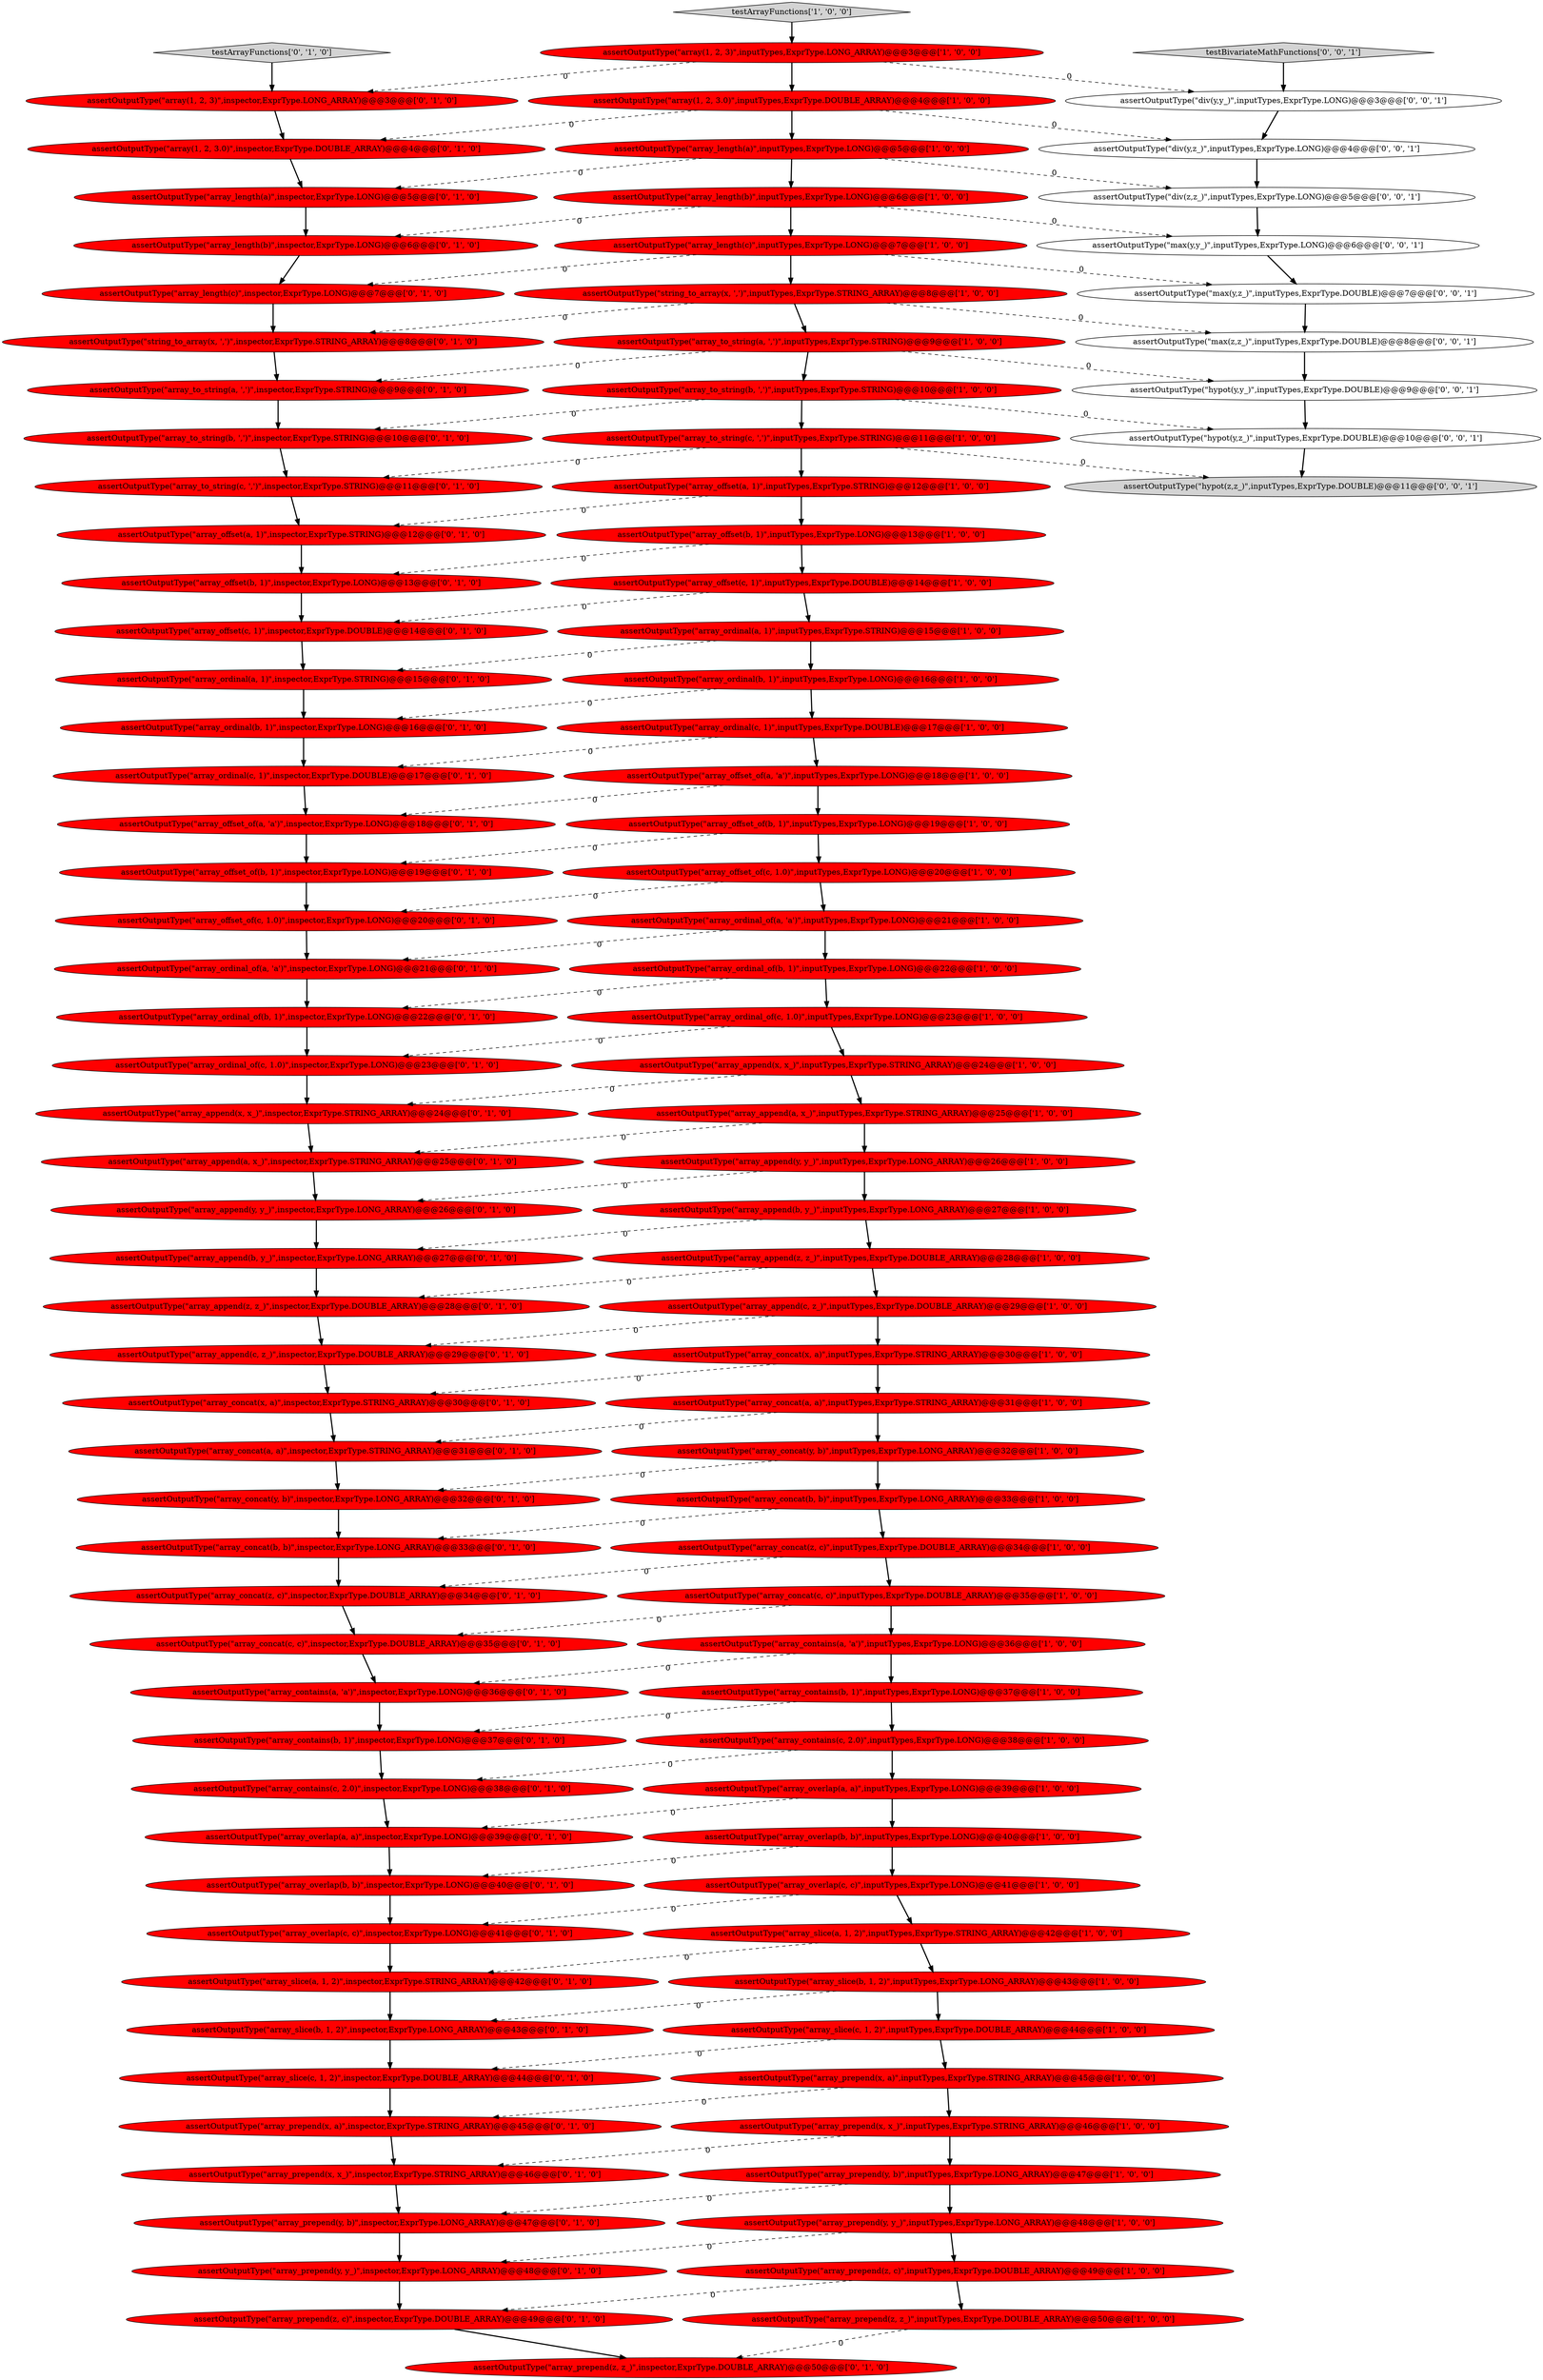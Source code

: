 digraph {
66 [style = filled, label = "assertOutputType(\"array_overlap(b, b)\",inspector,ExprType.LONG)@@@40@@@['0', '1', '0']", fillcolor = red, shape = ellipse image = "AAA1AAABBB2BBB"];
67 [style = filled, label = "assertOutputType(\"array_to_string(a, ',')\",inspector,ExprType.STRING)@@@9@@@['0', '1', '0']", fillcolor = red, shape = ellipse image = "AAA1AAABBB2BBB"];
26 [style = filled, label = "assertOutputType(\"array_append(z, z_)\",inputTypes,ExprType.DOUBLE_ARRAY)@@@28@@@['1', '0', '0']", fillcolor = red, shape = ellipse image = "AAA1AAABBB1BBB"];
41 [style = filled, label = "assertOutputType(\"array_prepend(y, y_)\",inputTypes,ExprType.LONG_ARRAY)@@@48@@@['1', '0', '0']", fillcolor = red, shape = ellipse image = "AAA1AAABBB1BBB"];
80 [style = filled, label = "assertOutputType(\"array_ordinal_of(c, 1.0)\",inspector,ExprType.LONG)@@@23@@@['0', '1', '0']", fillcolor = red, shape = ellipse image = "AAA1AAABBB2BBB"];
51 [style = filled, label = "assertOutputType(\"array_offset_of(a, 'a')\",inspector,ExprType.LONG)@@@18@@@['0', '1', '0']", fillcolor = red, shape = ellipse image = "AAA1AAABBB2BBB"];
17 [style = filled, label = "testArrayFunctions['1', '0', '0']", fillcolor = lightgray, shape = diamond image = "AAA0AAABBB1BBB"];
68 [style = filled, label = "assertOutputType(\"array_concat(b, b)\",inspector,ExprType.LONG_ARRAY)@@@33@@@['0', '1', '0']", fillcolor = red, shape = ellipse image = "AAA1AAABBB2BBB"];
15 [style = filled, label = "assertOutputType(\"array_append(b, y_)\",inputTypes,ExprType.LONG_ARRAY)@@@27@@@['1', '0', '0']", fillcolor = red, shape = ellipse image = "AAA1AAABBB1BBB"];
24 [style = filled, label = "assertOutputType(\"array_offset(b, 1)\",inputTypes,ExprType.LONG)@@@13@@@['1', '0', '0']", fillcolor = red, shape = ellipse image = "AAA1AAABBB1BBB"];
27 [style = filled, label = "assertOutputType(\"array_concat(z, c)\",inputTypes,ExprType.DOUBLE_ARRAY)@@@34@@@['1', '0', '0']", fillcolor = red, shape = ellipse image = "AAA1AAABBB1BBB"];
69 [style = filled, label = "assertOutputType(\"array_overlap(c, c)\",inspector,ExprType.LONG)@@@41@@@['0', '1', '0']", fillcolor = red, shape = ellipse image = "AAA1AAABBB2BBB"];
33 [style = filled, label = "assertOutputType(\"array(1, 2, 3.0)\",inputTypes,ExprType.DOUBLE_ARRAY)@@@4@@@['1', '0', '0']", fillcolor = red, shape = ellipse image = "AAA1AAABBB1BBB"];
13 [style = filled, label = "assertOutputType(\"array_append(y, y_)\",inputTypes,ExprType.LONG_ARRAY)@@@26@@@['1', '0', '0']", fillcolor = red, shape = ellipse image = "AAA1AAABBB1BBB"];
38 [style = filled, label = "assertOutputType(\"array_offset(c, 1)\",inputTypes,ExprType.DOUBLE)@@@14@@@['1', '0', '0']", fillcolor = red, shape = ellipse image = "AAA1AAABBB1BBB"];
11 [style = filled, label = "assertOutputType(\"array_ordinal_of(a, 'a')\",inputTypes,ExprType.LONG)@@@21@@@['1', '0', '0']", fillcolor = red, shape = ellipse image = "AAA1AAABBB1BBB"];
65 [style = filled, label = "assertOutputType(\"array_overlap(a, a)\",inspector,ExprType.LONG)@@@39@@@['0', '1', '0']", fillcolor = red, shape = ellipse image = "AAA1AAABBB2BBB"];
87 [style = filled, label = "assertOutputType(\"array_contains(a, 'a')\",inspector,ExprType.LONG)@@@36@@@['0', '1', '0']", fillcolor = red, shape = ellipse image = "AAA1AAABBB2BBB"];
52 [style = filled, label = "assertOutputType(\"string_to_array(x, ',')\",inspector,ExprType.STRING_ARRAY)@@@8@@@['0', '1', '0']", fillcolor = red, shape = ellipse image = "AAA1AAABBB2BBB"];
72 [style = filled, label = "assertOutputType(\"array_to_string(b, ',')\",inspector,ExprType.STRING)@@@10@@@['0', '1', '0']", fillcolor = red, shape = ellipse image = "AAA1AAABBB2BBB"];
3 [style = filled, label = "assertOutputType(\"array_concat(y, b)\",inputTypes,ExprType.LONG_ARRAY)@@@32@@@['1', '0', '0']", fillcolor = red, shape = ellipse image = "AAA1AAABBB1BBB"];
46 [style = filled, label = "assertOutputType(\"array_prepend(z, z_)\",inputTypes,ExprType.DOUBLE_ARRAY)@@@50@@@['1', '0', '0']", fillcolor = red, shape = ellipse image = "AAA1AAABBB1BBB"];
97 [style = filled, label = "assertOutputType(\"array_prepend(y, y_)\",inspector,ExprType.LONG_ARRAY)@@@48@@@['0', '1', '0']", fillcolor = red, shape = ellipse image = "AAA1AAABBB2BBB"];
31 [style = filled, label = "assertOutputType(\"array_to_string(c, ',')\",inputTypes,ExprType.STRING)@@@11@@@['1', '0', '0']", fillcolor = red, shape = ellipse image = "AAA1AAABBB1BBB"];
93 [style = filled, label = "assertOutputType(\"array_prepend(x, a)\",inspector,ExprType.STRING_ARRAY)@@@45@@@['0', '1', '0']", fillcolor = red, shape = ellipse image = "AAA1AAABBB2BBB"];
106 [style = filled, label = "assertOutputType(\"div(z,z_)\",inputTypes,ExprType.LONG)@@@5@@@['0', '0', '1']", fillcolor = white, shape = ellipse image = "AAA0AAABBB3BBB"];
8 [style = filled, label = "assertOutputType(\"array_append(x, x_)\",inputTypes,ExprType.STRING_ARRAY)@@@24@@@['1', '0', '0']", fillcolor = red, shape = ellipse image = "AAA1AAABBB1BBB"];
76 [style = filled, label = "assertOutputType(\"array_slice(b, 1, 2)\",inspector,ExprType.LONG_ARRAY)@@@43@@@['0', '1', '0']", fillcolor = red, shape = ellipse image = "AAA1AAABBB2BBB"];
56 [style = filled, label = "assertOutputType(\"array_prepend(z, z_)\",inspector,ExprType.DOUBLE_ARRAY)@@@50@@@['0', '1', '0']", fillcolor = red, shape = ellipse image = "AAA1AAABBB2BBB"];
100 [style = filled, label = "assertOutputType(\"max(y,y_)\",inputTypes,ExprType.LONG)@@@6@@@['0', '0', '1']", fillcolor = white, shape = ellipse image = "AAA0AAABBB3BBB"];
9 [style = filled, label = "assertOutputType(\"array_concat(c, c)\",inputTypes,ExprType.DOUBLE_ARRAY)@@@35@@@['1', '0', '0']", fillcolor = red, shape = ellipse image = "AAA1AAABBB1BBB"];
2 [style = filled, label = "assertOutputType(\"array_contains(a, 'a')\",inputTypes,ExprType.LONG)@@@36@@@['1', '0', '0']", fillcolor = red, shape = ellipse image = "AAA1AAABBB1BBB"];
101 [style = filled, label = "assertOutputType(\"div(y,y_)\",inputTypes,ExprType.LONG)@@@3@@@['0', '0', '1']", fillcolor = white, shape = ellipse image = "AAA0AAABBB3BBB"];
62 [style = filled, label = "assertOutputType(\"array(1, 2, 3)\",inspector,ExprType.LONG_ARRAY)@@@3@@@['0', '1', '0']", fillcolor = red, shape = ellipse image = "AAA1AAABBB2BBB"];
40 [style = filled, label = "assertOutputType(\"array_ordinal(b, 1)\",inputTypes,ExprType.LONG)@@@16@@@['1', '0', '0']", fillcolor = red, shape = ellipse image = "AAA1AAABBB1BBB"];
83 [style = filled, label = "assertOutputType(\"array_to_string(c, ',')\",inspector,ExprType.STRING)@@@11@@@['0', '1', '0']", fillcolor = red, shape = ellipse image = "AAA1AAABBB2BBB"];
21 [style = filled, label = "assertOutputType(\"array_offset(a, 1)\",inputTypes,ExprType.STRING)@@@12@@@['1', '0', '0']", fillcolor = red, shape = ellipse image = "AAA1AAABBB1BBB"];
22 [style = filled, label = "assertOutputType(\"array_concat(a, a)\",inputTypes,ExprType.STRING_ARRAY)@@@31@@@['1', '0', '0']", fillcolor = red, shape = ellipse image = "AAA1AAABBB1BBB"];
10 [style = filled, label = "assertOutputType(\"array_slice(a, 1, 2)\",inputTypes,ExprType.STRING_ARRAY)@@@42@@@['1', '0', '0']", fillcolor = red, shape = ellipse image = "AAA1AAABBB1BBB"];
81 [style = filled, label = "assertOutputType(\"array_concat(y, b)\",inspector,ExprType.LONG_ARRAY)@@@32@@@['0', '1', '0']", fillcolor = red, shape = ellipse image = "AAA1AAABBB2BBB"];
29 [style = filled, label = "assertOutputType(\"array_offset_of(c, 1.0)\",inputTypes,ExprType.LONG)@@@20@@@['1', '0', '0']", fillcolor = red, shape = ellipse image = "AAA1AAABBB1BBB"];
30 [style = filled, label = "assertOutputType(\"array_append(c, z_)\",inputTypes,ExprType.DOUBLE_ARRAY)@@@29@@@['1', '0', '0']", fillcolor = red, shape = ellipse image = "AAA1AAABBB1BBB"];
55 [style = filled, label = "assertOutputType(\"array_concat(a, a)\",inspector,ExprType.STRING_ARRAY)@@@31@@@['0', '1', '0']", fillcolor = red, shape = ellipse image = "AAA1AAABBB2BBB"];
105 [style = filled, label = "assertOutputType(\"hypot(y,y_)\",inputTypes,ExprType.DOUBLE)@@@9@@@['0', '0', '1']", fillcolor = white, shape = ellipse image = "AAA0AAABBB3BBB"];
104 [style = filled, label = "assertOutputType(\"max(z,z_)\",inputTypes,ExprType.DOUBLE)@@@8@@@['0', '0', '1']", fillcolor = white, shape = ellipse image = "AAA0AAABBB3BBB"];
70 [style = filled, label = "assertOutputType(\"array_contains(b, 1)\",inspector,ExprType.LONG)@@@37@@@['0', '1', '0']", fillcolor = red, shape = ellipse image = "AAA1AAABBB2BBB"];
92 [style = filled, label = "assertOutputType(\"array_offset(a, 1)\",inspector,ExprType.STRING)@@@12@@@['0', '1', '0']", fillcolor = red, shape = ellipse image = "AAA1AAABBB2BBB"];
53 [style = filled, label = "assertOutputType(\"array_concat(x, a)\",inspector,ExprType.STRING_ARRAY)@@@30@@@['0', '1', '0']", fillcolor = red, shape = ellipse image = "AAA1AAABBB2BBB"];
58 [style = filled, label = "assertOutputType(\"array_offset(c, 1)\",inspector,ExprType.DOUBLE)@@@14@@@['0', '1', '0']", fillcolor = red, shape = ellipse image = "AAA1AAABBB2BBB"];
6 [style = filled, label = "assertOutputType(\"array_prepend(z, c)\",inputTypes,ExprType.DOUBLE_ARRAY)@@@49@@@['1', '0', '0']", fillcolor = red, shape = ellipse image = "AAA1AAABBB1BBB"];
103 [style = filled, label = "testBivariateMathFunctions['0', '0', '1']", fillcolor = lightgray, shape = diamond image = "AAA0AAABBB3BBB"];
35 [style = filled, label = "assertOutputType(\"array_to_string(b, ',')\",inputTypes,ExprType.STRING)@@@10@@@['1', '0', '0']", fillcolor = red, shape = ellipse image = "AAA1AAABBB1BBB"];
102 [style = filled, label = "assertOutputType(\"hypot(y,z_)\",inputTypes,ExprType.DOUBLE)@@@10@@@['0', '0', '1']", fillcolor = white, shape = ellipse image = "AAA0AAABBB3BBB"];
85 [style = filled, label = "assertOutputType(\"array_offset(b, 1)\",inspector,ExprType.LONG)@@@13@@@['0', '1', '0']", fillcolor = red, shape = ellipse image = "AAA1AAABBB2BBB"];
36 [style = filled, label = "assertOutputType(\"array_prepend(y, b)\",inputTypes,ExprType.LONG_ARRAY)@@@47@@@['1', '0', '0']", fillcolor = red, shape = ellipse image = "AAA1AAABBB1BBB"];
4 [style = filled, label = "assertOutputType(\"array_offset_of(a, 'a')\",inputTypes,ExprType.LONG)@@@18@@@['1', '0', '0']", fillcolor = red, shape = ellipse image = "AAA1AAABBB1BBB"];
39 [style = filled, label = "assertOutputType(\"array_prepend(x, a)\",inputTypes,ExprType.STRING_ARRAY)@@@45@@@['1', '0', '0']", fillcolor = red, shape = ellipse image = "AAA1AAABBB1BBB"];
47 [style = filled, label = "assertOutputType(\"array_contains(c, 2.0)\",inputTypes,ExprType.LONG)@@@38@@@['1', '0', '0']", fillcolor = red, shape = ellipse image = "AAA1AAABBB1BBB"];
48 [style = filled, label = "assertOutputType(\"array_offset_of(b, 1)\",inputTypes,ExprType.LONG)@@@19@@@['1', '0', '0']", fillcolor = red, shape = ellipse image = "AAA1AAABBB1BBB"];
96 [style = filled, label = "assertOutputType(\"array_prepend(y, b)\",inspector,ExprType.LONG_ARRAY)@@@47@@@['0', '1', '0']", fillcolor = red, shape = ellipse image = "AAA1AAABBB2BBB"];
20 [style = filled, label = "assertOutputType(\"array_ordinal_of(c, 1.0)\",inputTypes,ExprType.LONG)@@@23@@@['1', '0', '0']", fillcolor = red, shape = ellipse image = "AAA1AAABBB1BBB"];
75 [style = filled, label = "assertOutputType(\"array_ordinal_of(a, 'a')\",inspector,ExprType.LONG)@@@21@@@['0', '1', '0']", fillcolor = red, shape = ellipse image = "AAA1AAABBB2BBB"];
28 [style = filled, label = "assertOutputType(\"array_slice(b, 1, 2)\",inputTypes,ExprType.LONG_ARRAY)@@@43@@@['1', '0', '0']", fillcolor = red, shape = ellipse image = "AAA1AAABBB1BBB"];
94 [style = filled, label = "assertOutputType(\"array_append(b, y_)\",inspector,ExprType.LONG_ARRAY)@@@27@@@['0', '1', '0']", fillcolor = red, shape = ellipse image = "AAA1AAABBB2BBB"];
84 [style = filled, label = "assertOutputType(\"array_ordinal(c, 1)\",inspector,ExprType.DOUBLE)@@@17@@@['0', '1', '0']", fillcolor = red, shape = ellipse image = "AAA1AAABBB2BBB"];
71 [style = filled, label = "assertOutputType(\"array_length(a)\",inspector,ExprType.LONG)@@@5@@@['0', '1', '0']", fillcolor = red, shape = ellipse image = "AAA1AAABBB2BBB"];
1 [style = filled, label = "assertOutputType(\"array_ordinal(c, 1)\",inputTypes,ExprType.DOUBLE)@@@17@@@['1', '0', '0']", fillcolor = red, shape = ellipse image = "AAA1AAABBB1BBB"];
25 [style = filled, label = "assertOutputType(\"array_slice(c, 1, 2)\",inputTypes,ExprType.DOUBLE_ARRAY)@@@44@@@['1', '0', '0']", fillcolor = red, shape = ellipse image = "AAA1AAABBB1BBB"];
73 [style = filled, label = "assertOutputType(\"array_ordinal(b, 1)\",inspector,ExprType.LONG)@@@16@@@['0', '1', '0']", fillcolor = red, shape = ellipse image = "AAA1AAABBB2BBB"];
50 [style = filled, label = "testArrayFunctions['0', '1', '0']", fillcolor = lightgray, shape = diamond image = "AAA0AAABBB2BBB"];
90 [style = filled, label = "assertOutputType(\"array_append(a, x_)\",inspector,ExprType.STRING_ARRAY)@@@25@@@['0', '1', '0']", fillcolor = red, shape = ellipse image = "AAA1AAABBB2BBB"];
78 [style = filled, label = "assertOutputType(\"array_slice(c, 1, 2)\",inspector,ExprType.DOUBLE_ARRAY)@@@44@@@['0', '1', '0']", fillcolor = red, shape = ellipse image = "AAA1AAABBB2BBB"];
18 [style = filled, label = "assertOutputType(\"array_length(a)\",inputTypes,ExprType.LONG)@@@5@@@['1', '0', '0']", fillcolor = red, shape = ellipse image = "AAA1AAABBB1BBB"];
44 [style = filled, label = "assertOutputType(\"array_overlap(a, a)\",inputTypes,ExprType.LONG)@@@39@@@['1', '0', '0']", fillcolor = red, shape = ellipse image = "AAA1AAABBB1BBB"];
19 [style = filled, label = "assertOutputType(\"array_ordinal_of(b, 1)\",inputTypes,ExprType.LONG)@@@22@@@['1', '0', '0']", fillcolor = red, shape = ellipse image = "AAA1AAABBB1BBB"];
34 [style = filled, label = "assertOutputType(\"array_prepend(x, x_)\",inputTypes,ExprType.STRING_ARRAY)@@@46@@@['1', '0', '0']", fillcolor = red, shape = ellipse image = "AAA1AAABBB1BBB"];
45 [style = filled, label = "assertOutputType(\"array_length(b)\",inputTypes,ExprType.LONG)@@@6@@@['1', '0', '0']", fillcolor = red, shape = ellipse image = "AAA1AAABBB1BBB"];
37 [style = filled, label = "assertOutputType(\"string_to_array(x, ',')\",inputTypes,ExprType.STRING_ARRAY)@@@8@@@['1', '0', '0']", fillcolor = red, shape = ellipse image = "AAA1AAABBB1BBB"];
12 [style = filled, label = "assertOutputType(\"array_overlap(b, b)\",inputTypes,ExprType.LONG)@@@40@@@['1', '0', '0']", fillcolor = red, shape = ellipse image = "AAA1AAABBB1BBB"];
88 [style = filled, label = "assertOutputType(\"array_append(x, x_)\",inspector,ExprType.STRING_ARRAY)@@@24@@@['0', '1', '0']", fillcolor = red, shape = ellipse image = "AAA1AAABBB2BBB"];
95 [style = filled, label = "assertOutputType(\"array_contains(c, 2.0)\",inspector,ExprType.LONG)@@@38@@@['0', '1', '0']", fillcolor = red, shape = ellipse image = "AAA1AAABBB2BBB"];
86 [style = filled, label = "assertOutputType(\"array_append(y, y_)\",inspector,ExprType.LONG_ARRAY)@@@26@@@['0', '1', '0']", fillcolor = red, shape = ellipse image = "AAA1AAABBB2BBB"];
54 [style = filled, label = "assertOutputType(\"array_append(z, z_)\",inspector,ExprType.DOUBLE_ARRAY)@@@28@@@['0', '1', '0']", fillcolor = red, shape = ellipse image = "AAA1AAABBB2BBB"];
57 [style = filled, label = "assertOutputType(\"array_offset_of(b, 1)\",inspector,ExprType.LONG)@@@19@@@['0', '1', '0']", fillcolor = red, shape = ellipse image = "AAA1AAABBB2BBB"];
59 [style = filled, label = "assertOutputType(\"array_offset_of(c, 1.0)\",inspector,ExprType.LONG)@@@20@@@['0', '1', '0']", fillcolor = red, shape = ellipse image = "AAA1AAABBB2BBB"];
74 [style = filled, label = "assertOutputType(\"array_slice(a, 1, 2)\",inspector,ExprType.STRING_ARRAY)@@@42@@@['0', '1', '0']", fillcolor = red, shape = ellipse image = "AAA1AAABBB2BBB"];
107 [style = filled, label = "assertOutputType(\"max(y,z_)\",inputTypes,ExprType.DOUBLE)@@@7@@@['0', '0', '1']", fillcolor = white, shape = ellipse image = "AAA0AAABBB3BBB"];
91 [style = filled, label = "assertOutputType(\"array_ordinal_of(b, 1)\",inspector,ExprType.LONG)@@@22@@@['0', '1', '0']", fillcolor = red, shape = ellipse image = "AAA1AAABBB2BBB"];
99 [style = filled, label = "assertOutputType(\"hypot(z,z_)\",inputTypes,ExprType.DOUBLE)@@@11@@@['0', '0', '1']", fillcolor = lightgray, shape = ellipse image = "AAA0AAABBB3BBB"];
16 [style = filled, label = "assertOutputType(\"array_length(c)\",inputTypes,ExprType.LONG)@@@7@@@['1', '0', '0']", fillcolor = red, shape = ellipse image = "AAA1AAABBB1BBB"];
14 [style = filled, label = "assertOutputType(\"array_to_string(a, ',')\",inputTypes,ExprType.STRING)@@@9@@@['1', '0', '0']", fillcolor = red, shape = ellipse image = "AAA1AAABBB1BBB"];
61 [style = filled, label = "assertOutputType(\"array_append(c, z_)\",inspector,ExprType.DOUBLE_ARRAY)@@@29@@@['0', '1', '0']", fillcolor = red, shape = ellipse image = "AAA1AAABBB2BBB"];
82 [style = filled, label = "assertOutputType(\"array_prepend(z, c)\",inspector,ExprType.DOUBLE_ARRAY)@@@49@@@['0', '1', '0']", fillcolor = red, shape = ellipse image = "AAA1AAABBB2BBB"];
77 [style = filled, label = "assertOutputType(\"array_prepend(x, x_)\",inspector,ExprType.STRING_ARRAY)@@@46@@@['0', '1', '0']", fillcolor = red, shape = ellipse image = "AAA1AAABBB2BBB"];
43 [style = filled, label = "assertOutputType(\"array_overlap(c, c)\",inputTypes,ExprType.LONG)@@@41@@@['1', '0', '0']", fillcolor = red, shape = ellipse image = "AAA1AAABBB1BBB"];
79 [style = filled, label = "assertOutputType(\"array_length(b)\",inspector,ExprType.LONG)@@@6@@@['0', '1', '0']", fillcolor = red, shape = ellipse image = "AAA1AAABBB2BBB"];
23 [style = filled, label = "assertOutputType(\"array_concat(b, b)\",inputTypes,ExprType.LONG_ARRAY)@@@33@@@['1', '0', '0']", fillcolor = red, shape = ellipse image = "AAA1AAABBB1BBB"];
32 [style = filled, label = "assertOutputType(\"array_ordinal(a, 1)\",inputTypes,ExprType.STRING)@@@15@@@['1', '0', '0']", fillcolor = red, shape = ellipse image = "AAA1AAABBB1BBB"];
60 [style = filled, label = "assertOutputType(\"array(1, 2, 3.0)\",inspector,ExprType.DOUBLE_ARRAY)@@@4@@@['0', '1', '0']", fillcolor = red, shape = ellipse image = "AAA1AAABBB2BBB"];
0 [style = filled, label = "assertOutputType(\"array_append(a, x_)\",inputTypes,ExprType.STRING_ARRAY)@@@25@@@['1', '0', '0']", fillcolor = red, shape = ellipse image = "AAA1AAABBB1BBB"];
98 [style = filled, label = "assertOutputType(\"div(y,z_)\",inputTypes,ExprType.LONG)@@@4@@@['0', '0', '1']", fillcolor = white, shape = ellipse image = "AAA0AAABBB3BBB"];
5 [style = filled, label = "assertOutputType(\"array_contains(b, 1)\",inputTypes,ExprType.LONG)@@@37@@@['1', '0', '0']", fillcolor = red, shape = ellipse image = "AAA1AAABBB1BBB"];
64 [style = filled, label = "assertOutputType(\"array_length(c)\",inspector,ExprType.LONG)@@@7@@@['0', '1', '0']", fillcolor = red, shape = ellipse image = "AAA1AAABBB2BBB"];
42 [style = filled, label = "assertOutputType(\"array_concat(x, a)\",inputTypes,ExprType.STRING_ARRAY)@@@30@@@['1', '0', '0']", fillcolor = red, shape = ellipse image = "AAA1AAABBB1BBB"];
63 [style = filled, label = "assertOutputType(\"array_concat(z, c)\",inspector,ExprType.DOUBLE_ARRAY)@@@34@@@['0', '1', '0']", fillcolor = red, shape = ellipse image = "AAA1AAABBB2BBB"];
49 [style = filled, label = "assertOutputType(\"array_ordinal(a, 1)\",inspector,ExprType.STRING)@@@15@@@['0', '1', '0']", fillcolor = red, shape = ellipse image = "AAA1AAABBB2BBB"];
89 [style = filled, label = "assertOutputType(\"array_concat(c, c)\",inspector,ExprType.DOUBLE_ARRAY)@@@35@@@['0', '1', '0']", fillcolor = red, shape = ellipse image = "AAA1AAABBB2BBB"];
7 [style = filled, label = "assertOutputType(\"array(1, 2, 3)\",inputTypes,ExprType.LONG_ARRAY)@@@3@@@['1', '0', '0']", fillcolor = red, shape = ellipse image = "AAA1AAABBB1BBB"];
94->54 [style = bold, label=""];
16->37 [style = bold, label=""];
4->51 [style = dashed, label="0"];
83->92 [style = bold, label=""];
0->13 [style = bold, label=""];
14->35 [style = bold, label=""];
48->29 [style = bold, label=""];
90->86 [style = bold, label=""];
27->9 [style = bold, label=""];
10->74 [style = dashed, label="0"];
26->54 [style = dashed, label="0"];
55->81 [style = bold, label=""];
60->71 [style = bold, label=""];
78->93 [style = bold, label=""];
89->87 [style = bold, label=""];
97->82 [style = bold, label=""];
96->97 [style = bold, label=""];
31->21 [style = bold, label=""];
21->24 [style = bold, label=""];
95->65 [style = bold, label=""];
1->84 [style = dashed, label="0"];
57->59 [style = bold, label=""];
0->90 [style = dashed, label="0"];
107->104 [style = bold, label=""];
23->68 [style = dashed, label="0"];
27->63 [style = dashed, label="0"];
25->78 [style = dashed, label="0"];
18->45 [style = bold, label=""];
100->107 [style = bold, label=""];
85->58 [style = bold, label=""];
8->0 [style = bold, label=""];
35->72 [style = dashed, label="0"];
41->97 [style = dashed, label="0"];
33->18 [style = bold, label=""];
22->55 [style = dashed, label="0"];
13->86 [style = dashed, label="0"];
52->67 [style = bold, label=""];
104->105 [style = bold, label=""];
50->62 [style = bold, label=""];
28->25 [style = bold, label=""];
45->79 [style = dashed, label="0"];
6->46 [style = bold, label=""];
77->96 [style = bold, label=""];
3->81 [style = dashed, label="0"];
2->87 [style = dashed, label="0"];
5->70 [style = dashed, label="0"];
28->76 [style = dashed, label="0"];
6->82 [style = dashed, label="0"];
35->31 [style = bold, label=""];
1->4 [style = bold, label=""];
21->92 [style = dashed, label="0"];
64->52 [style = bold, label=""];
24->85 [style = dashed, label="0"];
88->90 [style = bold, label=""];
36->41 [style = bold, label=""];
9->2 [style = bold, label=""];
92->85 [style = bold, label=""];
39->34 [style = bold, label=""];
19->20 [style = bold, label=""];
30->42 [style = bold, label=""];
62->60 [style = bold, label=""];
71->79 [style = bold, label=""];
48->57 [style = dashed, label="0"];
15->94 [style = dashed, label="0"];
65->66 [style = bold, label=""];
24->38 [style = bold, label=""];
41->6 [style = bold, label=""];
12->66 [style = dashed, label="0"];
73->84 [style = bold, label=""];
9->89 [style = dashed, label="0"];
44->12 [style = bold, label=""];
38->32 [style = bold, label=""];
49->73 [style = bold, label=""];
66->69 [style = bold, label=""];
7->33 [style = bold, label=""];
3->23 [style = bold, label=""];
20->8 [style = bold, label=""];
7->101 [style = dashed, label="0"];
81->68 [style = bold, label=""];
63->89 [style = bold, label=""];
34->36 [style = bold, label=""];
80->88 [style = bold, label=""];
47->44 [style = bold, label=""];
43->10 [style = bold, label=""];
13->15 [style = bold, label=""];
31->83 [style = dashed, label="0"];
42->22 [style = bold, label=""];
33->60 [style = dashed, label="0"];
54->61 [style = bold, label=""];
82->56 [style = bold, label=""];
38->58 [style = dashed, label="0"];
46->56 [style = dashed, label="0"];
70->95 [style = bold, label=""];
29->11 [style = bold, label=""];
14->105 [style = dashed, label="0"];
20->80 [style = dashed, label="0"];
69->74 [style = bold, label=""];
35->102 [style = dashed, label="0"];
93->77 [style = bold, label=""];
25->39 [style = bold, label=""];
16->107 [style = dashed, label="0"];
68->63 [style = bold, label=""];
102->99 [style = bold, label=""];
45->16 [style = bold, label=""];
33->98 [style = dashed, label="0"];
67->72 [style = bold, label=""];
58->49 [style = bold, label=""];
30->61 [style = dashed, label="0"];
14->67 [style = dashed, label="0"];
18->71 [style = dashed, label="0"];
11->75 [style = dashed, label="0"];
19->91 [style = dashed, label="0"];
8->88 [style = dashed, label="0"];
87->70 [style = bold, label=""];
32->49 [style = dashed, label="0"];
32->40 [style = bold, label=""];
106->100 [style = bold, label=""];
51->57 [style = bold, label=""];
12->43 [style = bold, label=""];
4->48 [style = bold, label=""];
42->53 [style = dashed, label="0"];
76->78 [style = bold, label=""];
29->59 [style = dashed, label="0"];
2->5 [style = bold, label=""];
105->102 [style = bold, label=""];
53->55 [style = bold, label=""];
40->73 [style = dashed, label="0"];
10->28 [style = bold, label=""];
59->75 [style = bold, label=""];
23->27 [style = bold, label=""];
44->65 [style = dashed, label="0"];
72->83 [style = bold, label=""];
7->62 [style = dashed, label="0"];
47->95 [style = dashed, label="0"];
43->69 [style = dashed, label="0"];
84->51 [style = bold, label=""];
37->52 [style = dashed, label="0"];
11->19 [style = bold, label=""];
15->26 [style = bold, label=""];
26->30 [style = bold, label=""];
5->47 [style = bold, label=""];
22->3 [style = bold, label=""];
17->7 [style = bold, label=""];
40->1 [style = bold, label=""];
101->98 [style = bold, label=""];
37->14 [style = bold, label=""];
61->53 [style = bold, label=""];
103->101 [style = bold, label=""];
75->91 [style = bold, label=""];
79->64 [style = bold, label=""];
39->93 [style = dashed, label="0"];
86->94 [style = bold, label=""];
31->99 [style = dashed, label="0"];
34->77 [style = dashed, label="0"];
91->80 [style = bold, label=""];
45->100 [style = dashed, label="0"];
36->96 [style = dashed, label="0"];
18->106 [style = dashed, label="0"];
98->106 [style = bold, label=""];
16->64 [style = dashed, label="0"];
37->104 [style = dashed, label="0"];
74->76 [style = bold, label=""];
}
